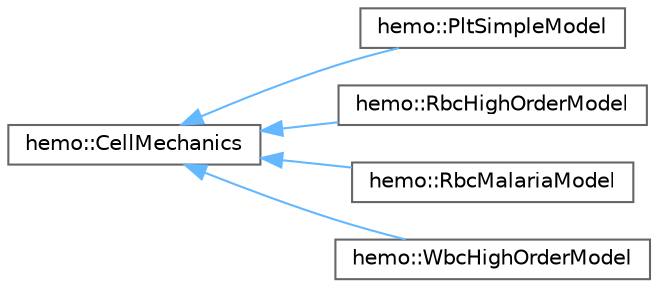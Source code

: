 digraph "Graphical Class Hierarchy"
{
 // LATEX_PDF_SIZE
  bgcolor="transparent";
  edge [fontname=Helvetica,fontsize=10,labelfontname=Helvetica,labelfontsize=10];
  node [fontname=Helvetica,fontsize=10,shape=box,height=0.2,width=0.4];
  rankdir="LR";
  Node0 [id="Node000000",label="hemo::CellMechanics",height=0.2,width=0.4,color="grey40", fillcolor="white", style="filled",URL="$classhemo_1_1CellMechanics.html",tooltip=" "];
  Node0 -> Node1 [id="edge14_Node000000_Node000001",dir="back",color="steelblue1",style="solid",tooltip=" "];
  Node1 [id="Node000001",label="hemo::PltSimpleModel",height=0.2,width=0.4,color="grey40", fillcolor="white", style="filled",URL="$classhemo_1_1PltSimpleModel.html",tooltip=" "];
  Node0 -> Node2 [id="edge15_Node000000_Node000002",dir="back",color="steelblue1",style="solid",tooltip=" "];
  Node2 [id="Node000002",label="hemo::RbcHighOrderModel",height=0.2,width=0.4,color="grey40", fillcolor="white", style="filled",URL="$classhemo_1_1RbcHighOrderModel.html",tooltip=" "];
  Node0 -> Node3 [id="edge16_Node000000_Node000003",dir="back",color="steelblue1",style="solid",tooltip=" "];
  Node3 [id="Node000003",label="hemo::RbcMalariaModel",height=0.2,width=0.4,color="grey40", fillcolor="white", style="filled",URL="$classhemo_1_1RbcMalariaModel.html",tooltip=" "];
  Node0 -> Node4 [id="edge17_Node000000_Node000004",dir="back",color="steelblue1",style="solid",tooltip=" "];
  Node4 [id="Node000004",label="hemo::WbcHighOrderModel",height=0.2,width=0.4,color="grey40", fillcolor="white", style="filled",URL="$classhemo_1_1WbcHighOrderModel.html",tooltip=" "];
}

